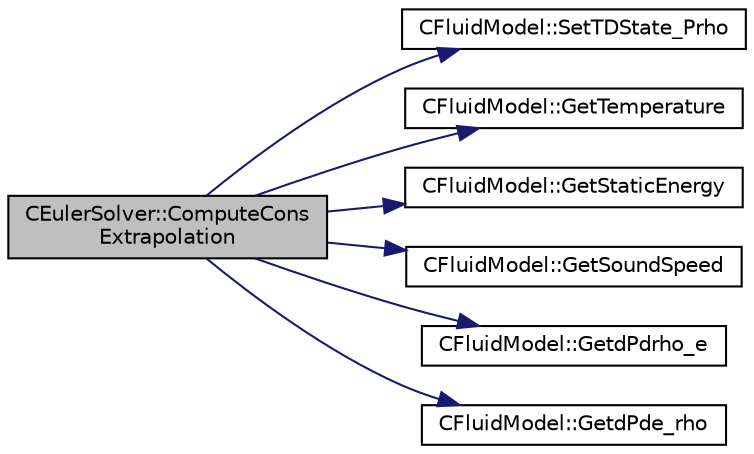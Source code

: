 digraph "CEulerSolver::ComputeConsExtrapolation"
{
  edge [fontname="Helvetica",fontsize="10",labelfontname="Helvetica",labelfontsize="10"];
  node [fontname="Helvetica",fontsize="10",shape=record];
  rankdir="LR";
  Node1197 [label="CEulerSolver::ComputeCons\lExtrapolation",height=0.2,width=0.4,color="black", fillcolor="grey75", style="filled", fontcolor="black"];
  Node1197 -> Node1198 [color="midnightblue",fontsize="10",style="solid",fontname="Helvetica"];
  Node1198 [label="CFluidModel::SetTDState_Prho",height=0.2,width=0.4,color="black", fillcolor="white", style="filled",URL="$class_c_fluid_model.html#ad93e74a6cc6610e9c31c180040bda4e6",tooltip="virtual member that would be different for each gas model implemented "];
  Node1197 -> Node1199 [color="midnightblue",fontsize="10",style="solid",fontname="Helvetica"];
  Node1199 [label="CFluidModel::GetTemperature",height=0.2,width=0.4,color="black", fillcolor="white", style="filled",URL="$class_c_fluid_model.html#aeba3f29d27211ff50acad59477105969",tooltip="Get fluid temperature. "];
  Node1197 -> Node1200 [color="midnightblue",fontsize="10",style="solid",fontname="Helvetica"];
  Node1200 [label="CFluidModel::GetStaticEnergy",height=0.2,width=0.4,color="black", fillcolor="white", style="filled",URL="$class_c_fluid_model.html#a99d4d8c322ea4f1072e0326f09154318",tooltip="Get fluid internal energy. "];
  Node1197 -> Node1201 [color="midnightblue",fontsize="10",style="solid",fontname="Helvetica"];
  Node1201 [label="CFluidModel::GetSoundSpeed",height=0.2,width=0.4,color="black", fillcolor="white", style="filled",URL="$class_c_fluid_model.html#a4a2b307dfa2a545c632548c8d7c6e86c",tooltip="Get fluid speed of sound. "];
  Node1197 -> Node1202 [color="midnightblue",fontsize="10",style="solid",fontname="Helvetica"];
  Node1202 [label="CFluidModel::GetdPdrho_e",height=0.2,width=0.4,color="black", fillcolor="white", style="filled",URL="$class_c_fluid_model.html#ad4754fda288f96e22a395b5938a018dc",tooltip="Get fluid pressure partial derivative. "];
  Node1197 -> Node1203 [color="midnightblue",fontsize="10",style="solid",fontname="Helvetica"];
  Node1203 [label="CFluidModel::GetdPde_rho",height=0.2,width=0.4,color="black", fillcolor="white", style="filled",URL="$class_c_fluid_model.html#aad64c09dba03173f53b7d3c02f66df05",tooltip="Get fluid pressure partial derivative. "];
}
